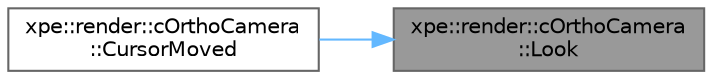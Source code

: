 digraph "xpe::render::cOrthoCamera::Look"
{
 // LATEX_PDF_SIZE
  bgcolor="transparent";
  edge [fontname=Helvetica,fontsize=10,labelfontname=Helvetica,labelfontsize=10];
  node [fontname=Helvetica,fontsize=10,shape=box,height=0.2,width=0.4];
  rankdir="RL";
  Node1 [id="Node000001",label="xpe::render::cOrthoCamera\l::Look",height=0.2,width=0.4,color="gray40", fillcolor="grey60", style="filled", fontcolor="black",tooltip=" "];
  Node1 -> Node2 [id="edge1_Node000001_Node000002",dir="back",color="steelblue1",style="solid",tooltip=" "];
  Node2 [id="Node000002",label="xpe::render::cOrthoCamera\l::CursorMoved",height=0.2,width=0.4,color="grey40", fillcolor="white", style="filled",URL="$classxpe_1_1render_1_1c_ortho_camera.html#a4627bf922337adb1e171eef09b8e279e",tooltip=" "];
}
